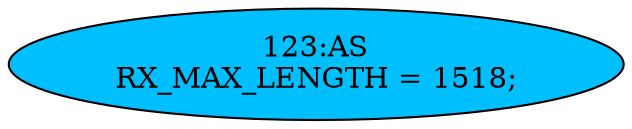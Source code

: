 strict digraph "" {
	node [label="\N"];
	"123:AS"	 [ast="<pyverilog.vparser.ast.Assign object at 0x7fdff6ff37d0>",
		def_var="['RX_MAX_LENGTH']",
		fillcolor=deepskyblue,
		label="123:AS
RX_MAX_LENGTH = 1518;",
		statements="[]",
		style=filled,
		typ=Assign,
		use_var="[]"];
}
